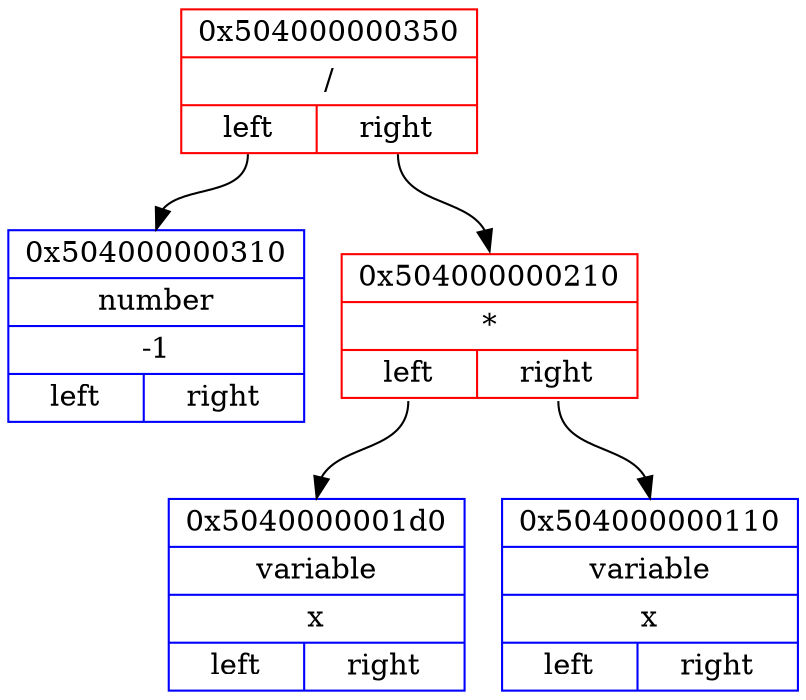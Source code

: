 digraph
{ 
rankdir=HR;

node0x504000000350 [ shape=record, color = red rank = 1, label= "{ 0x504000000350 | / | {<n0x504000000350_l> left | <n0x504000000350_r> right}} " ];
node0x504000000310 [ shape=record, color = blue rank = 2, label= "{ 0x504000000310 | number | -1 | {<n0x504000000310_l> left | <n0x504000000310_r> right}} " ];
node0x504000000350:<n0x504000000350_l>:s -> node0x504000000310:n [ color = black; ]
node0x504000000210 [ shape=record, color = red rank = 3, label= "{ 0x504000000210 | * | {<n0x504000000210_l> left | <n0x504000000210_r> right}} " ];
node0x5040000001d0 [ shape=record, color = blue rank = 4, label= "{ 0x5040000001d0 | variable | x | {<n0x5040000001d0_l> left | <n0x5040000001d0_r> right}} " ];
node0x504000000210:<n0x504000000210_l>:s -> node0x5040000001d0:n [ color = black; ]
node0x504000000110 [ shape=record, color = blue rank = 5, label= "{ 0x504000000110 | variable | x | {<n0x504000000110_l> left | <n0x504000000110_r> right}} " ];
node0x504000000210:<n0x504000000210_r>:s -> node0x504000000110:n [ color = black; ]
node0x504000000350:<n0x504000000350_r>:s -> node0x504000000210:n [ color = black; ]
}
